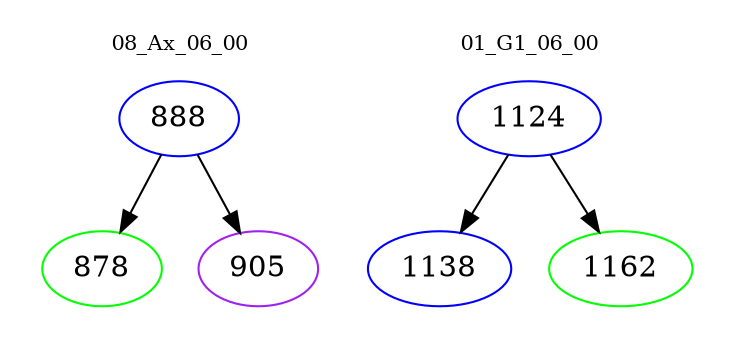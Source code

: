 digraph{
subgraph cluster_0 {
color = white
label = "08_Ax_06_00";
fontsize=10;
T0_888 [label="888", color="blue"]
T0_888 -> T0_878 [color="black"]
T0_878 [label="878", color="green"]
T0_888 -> T0_905 [color="black"]
T0_905 [label="905", color="purple"]
}
subgraph cluster_1 {
color = white
label = "01_G1_06_00";
fontsize=10;
T1_1124 [label="1124", color="blue"]
T1_1124 -> T1_1138 [color="black"]
T1_1138 [label="1138", color="blue"]
T1_1124 -> T1_1162 [color="black"]
T1_1162 [label="1162", color="green"]
}
}

